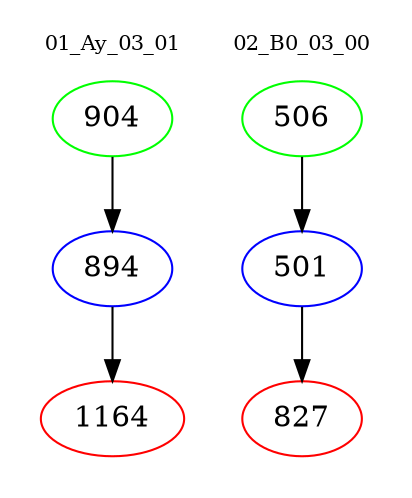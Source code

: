 digraph{
subgraph cluster_0 {
color = white
label = "01_Ay_03_01";
fontsize=10;
T0_904 [label="904", color="green"]
T0_904 -> T0_894 [color="black"]
T0_894 [label="894", color="blue"]
T0_894 -> T0_1164 [color="black"]
T0_1164 [label="1164", color="red"]
}
subgraph cluster_1 {
color = white
label = "02_B0_03_00";
fontsize=10;
T1_506 [label="506", color="green"]
T1_506 -> T1_501 [color="black"]
T1_501 [label="501", color="blue"]
T1_501 -> T1_827 [color="black"]
T1_827 [label="827", color="red"]
}
}
